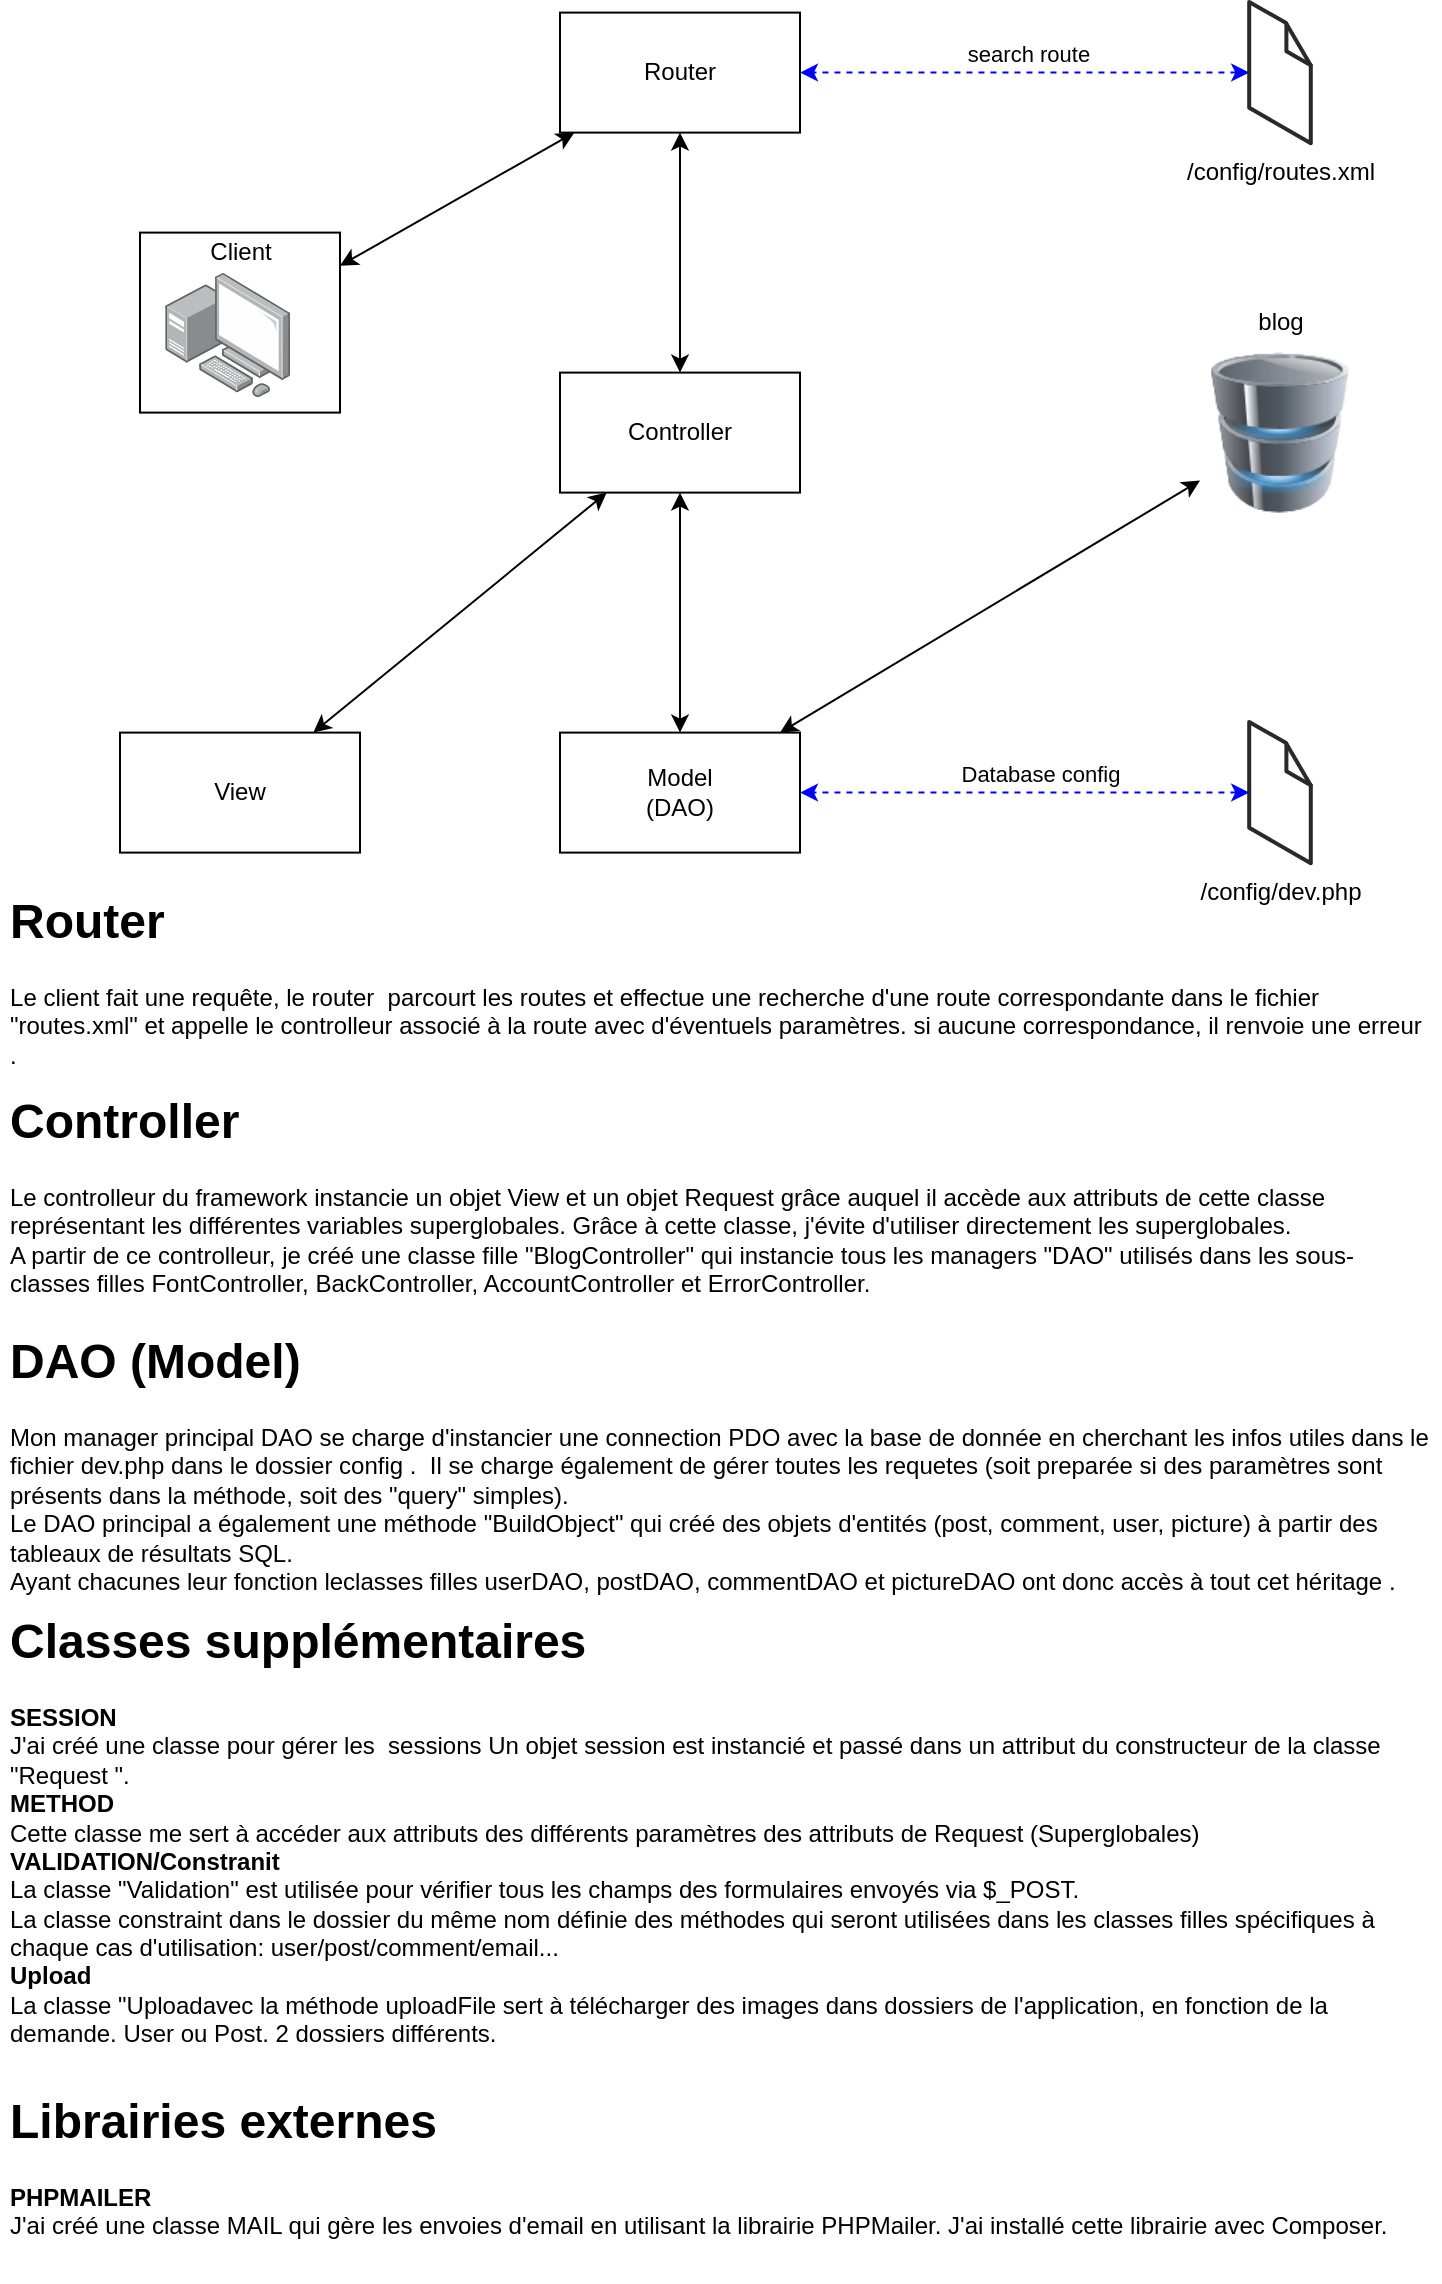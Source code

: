 <mxfile version="13.0.3" type="device"><diagram id="aTExmJqfgEldJ_3noplb" name="Page-1"><mxGraphModel dx="2062" dy="822" grid="1" gridSize="10" guides="1" tooltips="1" connect="1" arrows="1" fold="1" page="1" pageScale="1" pageWidth="827" pageHeight="1169" math="0" shadow="0"><root><mxCell id="0"/><mxCell id="1" parent="0"/><mxCell id="GT7qmm_mP1B0HkvlNGCb-24" value="" style="rounded=0;whiteSpace=wrap;html=1;" parent="1" vertex="1"><mxGeometry x="130" y="125.3" width="100" height="90" as="geometry"/></mxCell><mxCell id="GT7qmm_mP1B0HkvlNGCb-1" value="Router" style="rounded=0;whiteSpace=wrap;html=1;" parent="1" vertex="1"><mxGeometry x="340" y="15.3" width="120" height="60" as="geometry"/></mxCell><mxCell id="GT7qmm_mP1B0HkvlNGCb-2" value="Controller" style="rounded=0;whiteSpace=wrap;html=1;" parent="1" vertex="1"><mxGeometry x="340" y="195.3" width="120" height="60" as="geometry"/></mxCell><mxCell id="GT7qmm_mP1B0HkvlNGCb-3" value="Model&lt;br&gt;(DAO)" style="rounded=0;whiteSpace=wrap;html=1;" parent="1" vertex="1"><mxGeometry x="340" y="375.3" width="120" height="60" as="geometry"/></mxCell><mxCell id="GT7qmm_mP1B0HkvlNGCb-4" value="" style="image;html=1;labelBackgroundColor=#ffffff;image=img/lib/clip_art/computers/Database_128x128.png" parent="1" vertex="1"><mxGeometry x="660" y="185.3" width="80" height="80" as="geometry"/></mxCell><mxCell id="GT7qmm_mP1B0HkvlNGCb-5" value="" style="endArrow=classic;startArrow=classic;html=1;" parent="1" source="GT7qmm_mP1B0HkvlNGCb-3" target="GT7qmm_mP1B0HkvlNGCb-4" edge="1"><mxGeometry width="50" height="50" relative="1" as="geometry"><mxPoint x="560" y="395.3" as="sourcePoint"/><mxPoint x="610" y="345.3" as="targetPoint"/></mxGeometry></mxCell><mxCell id="GT7qmm_mP1B0HkvlNGCb-6" value="" style="endArrow=classic;startArrow=classic;html=1;" parent="1" source="GT7qmm_mP1B0HkvlNGCb-3" target="GT7qmm_mP1B0HkvlNGCb-2" edge="1"><mxGeometry width="50" height="50" relative="1" as="geometry"><mxPoint x="470" y="391.3" as="sourcePoint"/><mxPoint x="670" y="311.3" as="targetPoint"/></mxGeometry></mxCell><mxCell id="GT7qmm_mP1B0HkvlNGCb-7" value="" style="endArrow=classic;startArrow=classic;html=1;" parent="1" source="GT7qmm_mP1B0HkvlNGCb-2" target="GT7qmm_mP1B0HkvlNGCb-1" edge="1"><mxGeometry width="50" height="50" relative="1" as="geometry"><mxPoint x="410" y="385.3" as="sourcePoint"/><mxPoint x="410" y="265.3" as="targetPoint"/></mxGeometry></mxCell><mxCell id="GT7qmm_mP1B0HkvlNGCb-8" value="View" style="rounded=0;whiteSpace=wrap;html=1;" parent="1" vertex="1"><mxGeometry x="120" y="375.3" width="120" height="60" as="geometry"/></mxCell><mxCell id="GT7qmm_mP1B0HkvlNGCb-9" value="" style="endArrow=classic;startArrow=classic;html=1;" parent="1" source="GT7qmm_mP1B0HkvlNGCb-8" target="GT7qmm_mP1B0HkvlNGCb-2" edge="1"><mxGeometry width="50" height="50" relative="1" as="geometry"><mxPoint x="410" y="385.3" as="sourcePoint"/><mxPoint x="410" y="265.3" as="targetPoint"/></mxGeometry></mxCell><mxCell id="GT7qmm_mP1B0HkvlNGCb-10" value="" style="points=[];aspect=fixed;html=1;align=center;shadow=0;dashed=0;image;image=img/lib/allied_telesis/computer_and_terminals/Personal_Computer_with_Server.svg;" parent="1" vertex="1"><mxGeometry x="142.6" y="145.3" width="62.4" height="62.4" as="geometry"/></mxCell><mxCell id="GT7qmm_mP1B0HkvlNGCb-12" value="" style="endArrow=classic;startArrow=classic;html=1;" parent="1" source="GT7qmm_mP1B0HkvlNGCb-1" target="GT7qmm_mP1B0HkvlNGCb-24" edge="1"><mxGeometry width="50" height="50" relative="1" as="geometry"><mxPoint x="174.901" y="385.3" as="sourcePoint"/><mxPoint x="114.503" y="265.3" as="targetPoint"/></mxGeometry></mxCell><mxCell id="GT7qmm_mP1B0HkvlNGCb-13" value="/config/dev.php&lt;br&gt;" style="verticalLabelPosition=bottom;html=1;verticalAlign=top;strokeWidth=1;align=center;outlineConnect=0;dashed=0;outlineConnect=0;shape=mxgraph.aws3d.file;aspect=fixed;strokeColor=#292929;" parent="1" vertex="1"><mxGeometry x="684.6" y="370" width="30.8" height="70.6" as="geometry"/></mxCell><mxCell id="GT7qmm_mP1B0HkvlNGCb-14" value="" style="endArrow=classic;startArrow=classic;html=1;dashed=1;strokeColor=#0000FF;" parent="1" source="GT7qmm_mP1B0HkvlNGCb-17" target="GT7qmm_mP1B0HkvlNGCb-1" edge="1"><mxGeometry width="50" height="50" relative="1" as="geometry"><mxPoint x="650" y="45.3" as="sourcePoint"/><mxPoint x="124.503" y="275.3" as="targetPoint"/></mxGeometry></mxCell><mxCell id="GT7qmm_mP1B0HkvlNGCb-18" value="search route" style="edgeLabel;html=1;align=center;verticalAlign=middle;resizable=0;points=[];" parent="GT7qmm_mP1B0HkvlNGCb-14" vertex="1" connectable="0"><mxGeometry x="0.221" y="2" relative="1" as="geometry"><mxPoint x="26" y="-12" as="offset"/></mxGeometry></mxCell><mxCell id="GT7qmm_mP1B0HkvlNGCb-15" value="" style="endArrow=classic;startArrow=classic;html=1;dashed=1;strokeColor=#0000FF;" parent="1" source="GT7qmm_mP1B0HkvlNGCb-13" target="GT7qmm_mP1B0HkvlNGCb-3" edge="1"><mxGeometry width="50" height="50" relative="1" as="geometry"><mxPoint x="694.6" y="55.3" as="sourcePoint"/><mxPoint x="470" y="55.3" as="targetPoint"/></mxGeometry></mxCell><mxCell id="GT7qmm_mP1B0HkvlNGCb-16" value="Database config" style="edgeLabel;html=1;align=center;verticalAlign=middle;resizable=0;points=[];" parent="GT7qmm_mP1B0HkvlNGCb-15" vertex="1" connectable="0"><mxGeometry x="0.142" y="-1" relative="1" as="geometry"><mxPoint x="23.4" y="-9" as="offset"/></mxGeometry></mxCell><mxCell id="GT7qmm_mP1B0HkvlNGCb-17" value="/config/routes.xml" style="verticalLabelPosition=bottom;html=1;verticalAlign=top;strokeWidth=1;align=center;outlineConnect=0;dashed=0;outlineConnect=0;shape=mxgraph.aws3d.file;aspect=fixed;strokeColor=#292929;" parent="1" vertex="1"><mxGeometry x="684.6" y="10.0" width="30.8" height="70.6" as="geometry"/></mxCell><mxCell id="GT7qmm_mP1B0HkvlNGCb-23" value="Client" style="text;html=1;align=center;verticalAlign=middle;resizable=0;points=[];autosize=1;" parent="1" vertex="1"><mxGeometry x="155" y="125.3" width="50" height="20" as="geometry"/></mxCell><mxCell id="GT7qmm_mP1B0HkvlNGCb-27" value="&lt;h1&gt;Router&amp;nbsp; &amp;nbsp;&lt;/h1&gt;&lt;div&gt;L&lt;span&gt;e client fait une requête, le router&amp;nbsp; parcourt les routes et effectue une recherche d'une route correspondante dans le fichier &quot;routes.xml&quot; et appelle le controlleur associé à la route avec d'éventuels paramètres. si aucune correspondance, il renvoie une erreur .&amp;nbsp; &amp;nbsp;&lt;/span&gt;&lt;/div&gt;&lt;div&gt;&lt;br&gt;&lt;/div&gt;" style="text;html=1;strokeColor=none;fillColor=none;spacing=5;spacingTop=-20;whiteSpace=wrap;overflow=hidden;rounded=0;" parent="1" vertex="1"><mxGeometry x="60" y="450" width="720" height="120" as="geometry"/></mxCell><mxCell id="GT7qmm_mP1B0HkvlNGCb-28" value="&lt;h1&gt;Controller&lt;/h1&gt;&lt;div&gt;Le controlleur du framework instancie un objet View et un objet Request grâce auquel il accède aux attributs de cette classe représentant les différentes variables superglobales. Grâce à cette classe, j'évite d'utiliser directement les superglobales.&lt;/div&gt;&lt;div&gt;A partir de ce controlleur, je créé une classe fille &quot;BlogController&quot; qui instancie tous les managers &quot;DAO&quot; utilisés dans les sous-classes filles FontController, BackController, AccountController et ErrorController.&lt;/div&gt;" style="text;html=1;strokeColor=none;fillColor=none;spacing=5;spacingTop=-20;whiteSpace=wrap;overflow=hidden;rounded=0;" parent="1" vertex="1"><mxGeometry x="60" y="550" width="720" height="130" as="geometry"/></mxCell><mxCell id="GT7qmm_mP1B0HkvlNGCb-29" value="&lt;h1&gt;DAO (Model)&lt;/h1&gt;&lt;div&gt;Mon manager principal DAO se charge d'instancier une connection PDO avec la base de donnée en cherchant les infos utiles dans le fichier dev.php dans le dossier config .&amp;nbsp; Il se charge également de gérer toutes les requetes (soit preparée si des paramètres sont présents dans la méthode, soit des &quot;query&quot; simples).&lt;/div&gt;&lt;div&gt;Le DAO principal a également une méthode &quot;BuildObject&quot; qui créé des objets d'entités (post, comment, user, picture) à partir des tableaux de résultats SQL.&lt;/div&gt;&lt;div&gt;Ayant chacunes leur fonction   leclasses filles userDAO, postDAO, commentDAO et pictureDAO ont donc accès à tout cet héritage .&amp;nbsp;&lt;/div&gt;" style="text;html=1;strokeColor=none;fillColor=none;spacing=5;spacingTop=-20;whiteSpace=wrap;overflow=hidden;rounded=0;" parent="1" vertex="1"><mxGeometry x="60" y="670" width="720" height="150" as="geometry"/></mxCell><mxCell id="GT7qmm_mP1B0HkvlNGCb-30" value="blog" style="text;html=1;align=center;verticalAlign=middle;resizable=0;points=[];autosize=1;" parent="1" vertex="1"><mxGeometry x="680" y="160.3" width="40" height="20" as="geometry"/></mxCell><mxCell id="GT7qmm_mP1B0HkvlNGCb-31" value="&lt;h1&gt;Classes supplémentaires&lt;/h1&gt;&lt;div&gt;&lt;b&gt;SESSION&lt;/b&gt;&lt;/div&gt;&lt;div&gt;J'ai créé une classe pour gérer les&amp;nbsp; sessions Un objet session est instancié et passé dans un attribut du constructeur de la classe &quot;Request &quot;.&lt;/div&gt;&lt;div&gt;&lt;b&gt;METHOD&lt;/b&gt;&lt;/div&gt;&lt;div&gt;Cette classe me sert à accéder aux attributs des différents paramètres des attributs de Request (Superglobales)&lt;span&gt;&amp;nbsp;&lt;/span&gt;&lt;/div&gt;&lt;div&gt;&lt;b&gt;VALIDATION/Constranit&lt;/b&gt;&lt;/div&gt;&lt;div&gt;La classe &quot;Validation&quot; est utilisée pour vérifier tous les champs des formulaires envoyés via $_POST.&lt;/div&gt;&lt;div&gt;La classe constraint dans le dossier du même nom définie des méthodes qui seront utilisées dans l&lt;span&gt;es classes filles spécifiques à chaque cas d'utilisation: user/post/comment/email...&lt;/span&gt;&lt;/div&gt;&lt;div&gt;&lt;div&gt;&lt;b&gt;Upload&lt;/b&gt;&lt;/div&gt;&lt;div&gt;La classe &quot;Uploadavec la méthode uploadFile sert à télécharger des images dans dossiers de l'application, en fonction de la demande. User ou Post. 2 dossiers différents.&lt;/div&gt;&lt;div&gt;&lt;br&gt;&lt;/div&gt;&lt;/div&gt;&lt;div&gt;&lt;br&gt;&lt;/div&gt;" style="text;html=1;strokeColor=none;fillColor=none;spacing=5;spacingTop=-20;whiteSpace=wrap;overflow=hidden;rounded=0;" parent="1" vertex="1"><mxGeometry x="60" y="810" width="720" height="240" as="geometry"/></mxCell><mxCell id="GT7qmm_mP1B0HkvlNGCb-32" value="&lt;h1&gt;Librairies externes&lt;/h1&gt;&lt;div&gt;&lt;b&gt;PHPMAILER&lt;/b&gt;&lt;/div&gt;&lt;div&gt;J'ai créé une classe MAIL qui gère les envoies d'email en utilisant la librairie PHPMailer. J'ai installé cette librairie avec Composer.&lt;/div&gt;&lt;div&gt;&lt;br&gt;&lt;/div&gt;&lt;div&gt;&lt;br&gt;&lt;/div&gt;" style="text;html=1;strokeColor=none;fillColor=none;spacing=5;spacingTop=-20;whiteSpace=wrap;overflow=hidden;rounded=0;" parent="1" vertex="1"><mxGeometry x="60" y="1050" width="720" height="100" as="geometry"/></mxCell></root></mxGraphModel></diagram></mxfile>
